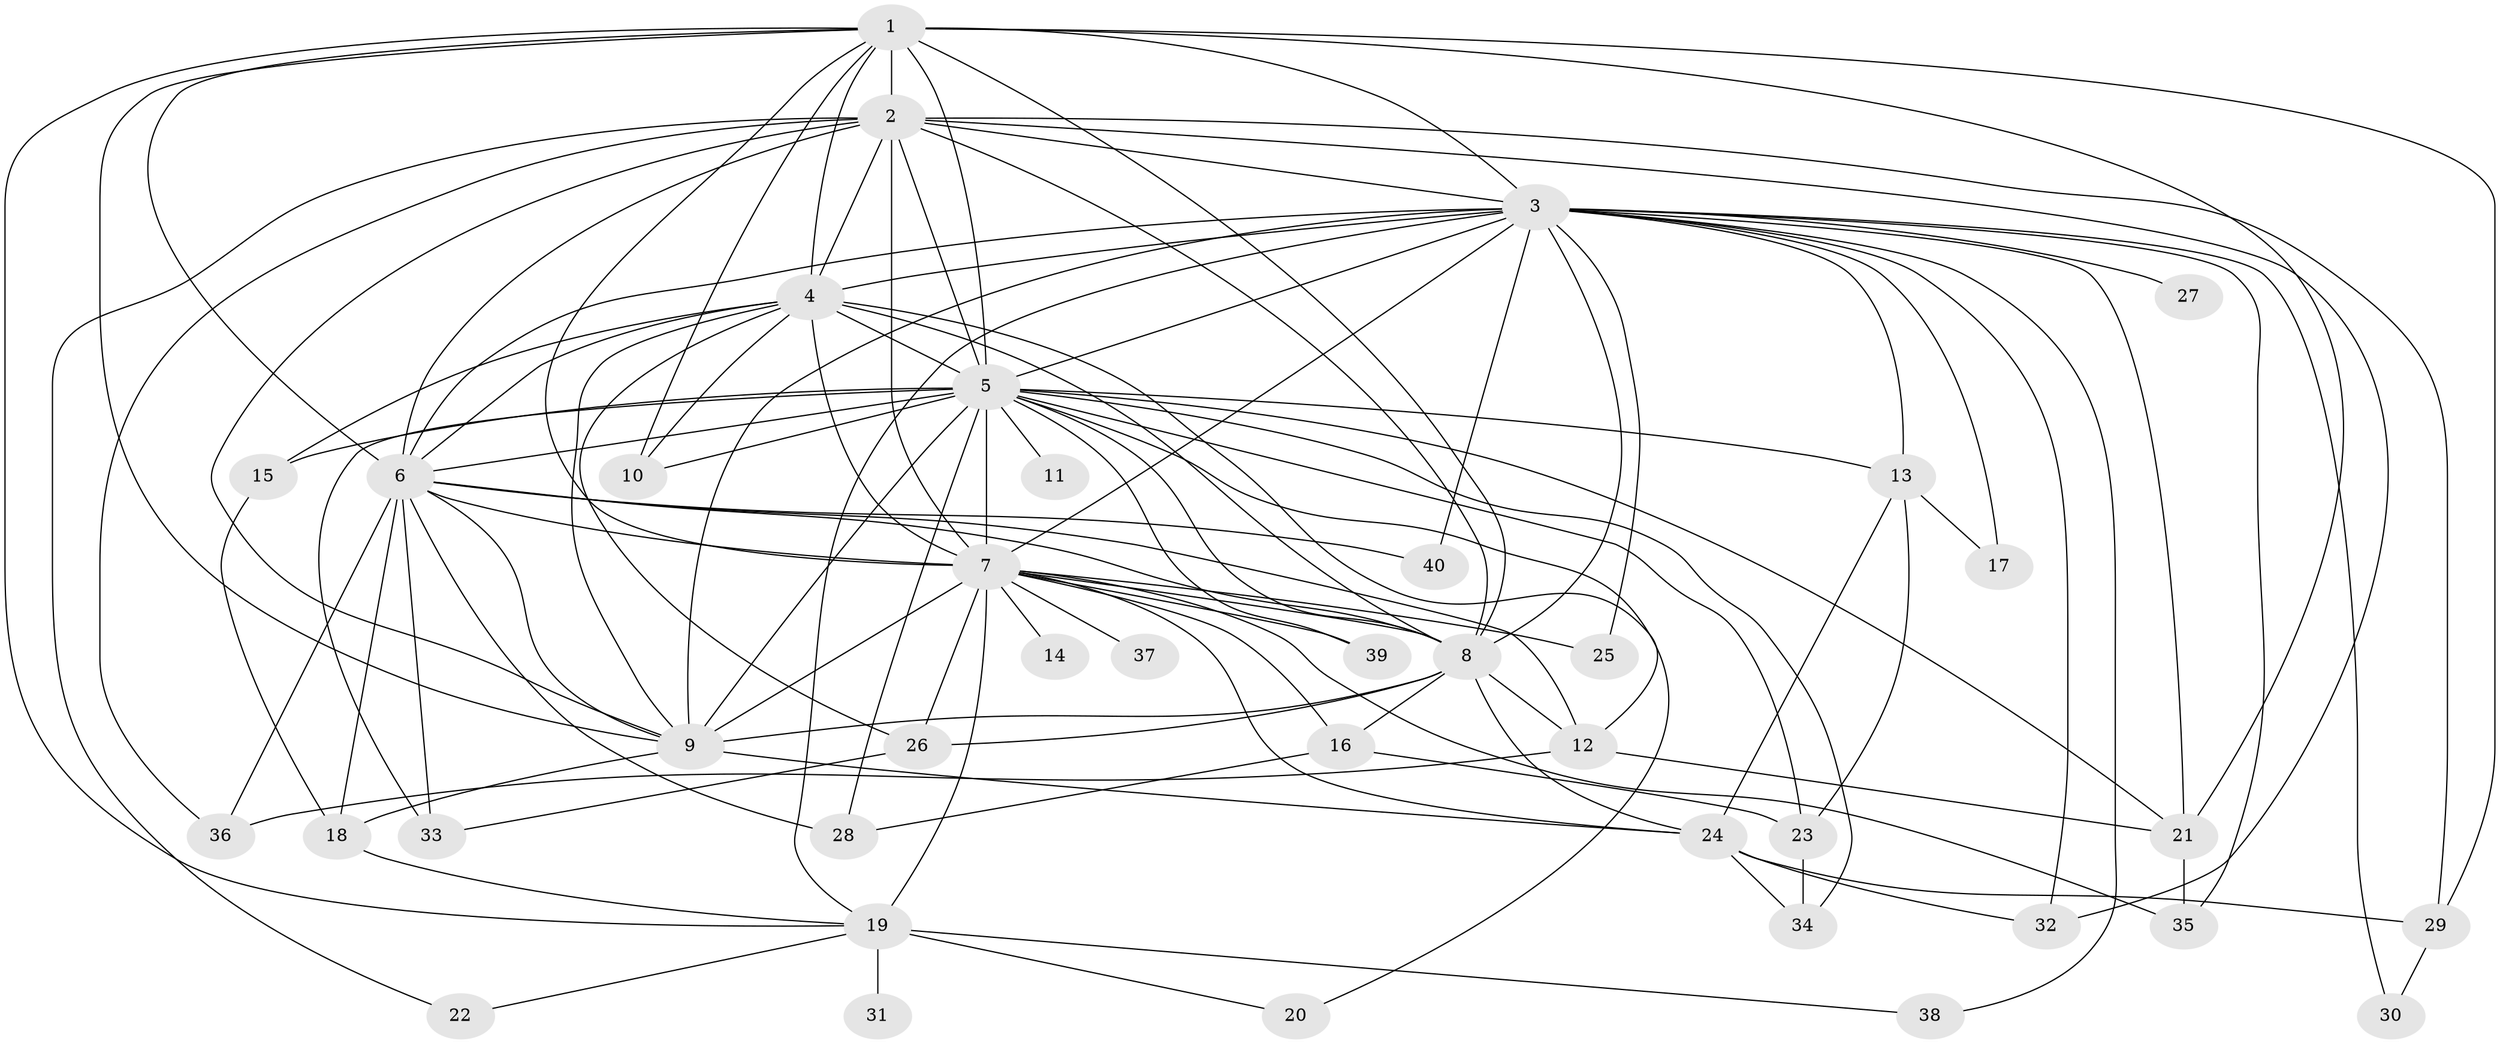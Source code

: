 // original degree distribution, {16: 0.0375, 14: 0.025, 23: 0.0125, 19: 0.0125, 24: 0.0125, 17: 0.0125, 21: 0.0125, 3: 0.1375, 2: 0.575, 7: 0.0125, 5: 0.05, 6: 0.0125, 4: 0.075, 8: 0.0125}
// Generated by graph-tools (version 1.1) at 2025/34/03/09/25 02:34:41]
// undirected, 40 vertices, 111 edges
graph export_dot {
graph [start="1"]
  node [color=gray90,style=filled];
  1;
  2;
  3;
  4;
  5;
  6;
  7;
  8;
  9;
  10;
  11;
  12;
  13;
  14;
  15;
  16;
  17;
  18;
  19;
  20;
  21;
  22;
  23;
  24;
  25;
  26;
  27;
  28;
  29;
  30;
  31;
  32;
  33;
  34;
  35;
  36;
  37;
  38;
  39;
  40;
  1 -- 2 [weight=3.0];
  1 -- 3 [weight=1.0];
  1 -- 4 [weight=1.0];
  1 -- 5 [weight=3.0];
  1 -- 6 [weight=1.0];
  1 -- 7 [weight=1.0];
  1 -- 8 [weight=1.0];
  1 -- 9 [weight=1.0];
  1 -- 10 [weight=1.0];
  1 -- 19 [weight=1.0];
  1 -- 21 [weight=1.0];
  1 -- 29 [weight=1.0];
  2 -- 3 [weight=3.0];
  2 -- 4 [weight=3.0];
  2 -- 5 [weight=2.0];
  2 -- 6 [weight=2.0];
  2 -- 7 [weight=3.0];
  2 -- 8 [weight=2.0];
  2 -- 9 [weight=2.0];
  2 -- 22 [weight=1.0];
  2 -- 29 [weight=1.0];
  2 -- 32 [weight=1.0];
  2 -- 36 [weight=1.0];
  3 -- 4 [weight=1.0];
  3 -- 5 [weight=2.0];
  3 -- 6 [weight=1.0];
  3 -- 7 [weight=1.0];
  3 -- 8 [weight=1.0];
  3 -- 9 [weight=1.0];
  3 -- 13 [weight=1.0];
  3 -- 17 [weight=1.0];
  3 -- 19 [weight=1.0];
  3 -- 21 [weight=1.0];
  3 -- 25 [weight=1.0];
  3 -- 27 [weight=1.0];
  3 -- 30 [weight=1.0];
  3 -- 32 [weight=1.0];
  3 -- 35 [weight=1.0];
  3 -- 38 [weight=1.0];
  3 -- 40 [weight=1.0];
  4 -- 5 [weight=1.0];
  4 -- 6 [weight=1.0];
  4 -- 7 [weight=1.0];
  4 -- 8 [weight=2.0];
  4 -- 9 [weight=2.0];
  4 -- 10 [weight=1.0];
  4 -- 12 [weight=1.0];
  4 -- 15 [weight=1.0];
  4 -- 26 [weight=1.0];
  5 -- 6 [weight=2.0];
  5 -- 7 [weight=3.0];
  5 -- 8 [weight=1.0];
  5 -- 9 [weight=9.0];
  5 -- 10 [weight=1.0];
  5 -- 11 [weight=1.0];
  5 -- 13 [weight=1.0];
  5 -- 15 [weight=1.0];
  5 -- 20 [weight=2.0];
  5 -- 21 [weight=1.0];
  5 -- 23 [weight=1.0];
  5 -- 28 [weight=1.0];
  5 -- 33 [weight=1.0];
  5 -- 34 [weight=1.0];
  5 -- 39 [weight=1.0];
  6 -- 7 [weight=1.0];
  6 -- 8 [weight=1.0];
  6 -- 9 [weight=2.0];
  6 -- 12 [weight=2.0];
  6 -- 18 [weight=2.0];
  6 -- 28 [weight=2.0];
  6 -- 33 [weight=1.0];
  6 -- 36 [weight=1.0];
  6 -- 40 [weight=1.0];
  7 -- 8 [weight=1.0];
  7 -- 9 [weight=1.0];
  7 -- 14 [weight=1.0];
  7 -- 16 [weight=1.0];
  7 -- 19 [weight=1.0];
  7 -- 24 [weight=1.0];
  7 -- 25 [weight=1.0];
  7 -- 26 [weight=2.0];
  7 -- 35 [weight=1.0];
  7 -- 37 [weight=1.0];
  7 -- 39 [weight=1.0];
  8 -- 9 [weight=1.0];
  8 -- 12 [weight=1.0];
  8 -- 16 [weight=2.0];
  8 -- 24 [weight=2.0];
  8 -- 26 [weight=1.0];
  9 -- 18 [weight=1.0];
  9 -- 24 [weight=1.0];
  12 -- 21 [weight=1.0];
  12 -- 36 [weight=2.0];
  13 -- 17 [weight=1.0];
  13 -- 23 [weight=1.0];
  13 -- 24 [weight=1.0];
  15 -- 18 [weight=1.0];
  16 -- 23 [weight=1.0];
  16 -- 28 [weight=2.0];
  18 -- 19 [weight=1.0];
  19 -- 20 [weight=2.0];
  19 -- 22 [weight=1.0];
  19 -- 31 [weight=1.0];
  19 -- 38 [weight=1.0];
  21 -- 35 [weight=1.0];
  23 -- 34 [weight=1.0];
  24 -- 29 [weight=1.0];
  24 -- 32 [weight=1.0];
  24 -- 34 [weight=1.0];
  26 -- 33 [weight=1.0];
  29 -- 30 [weight=1.0];
}
